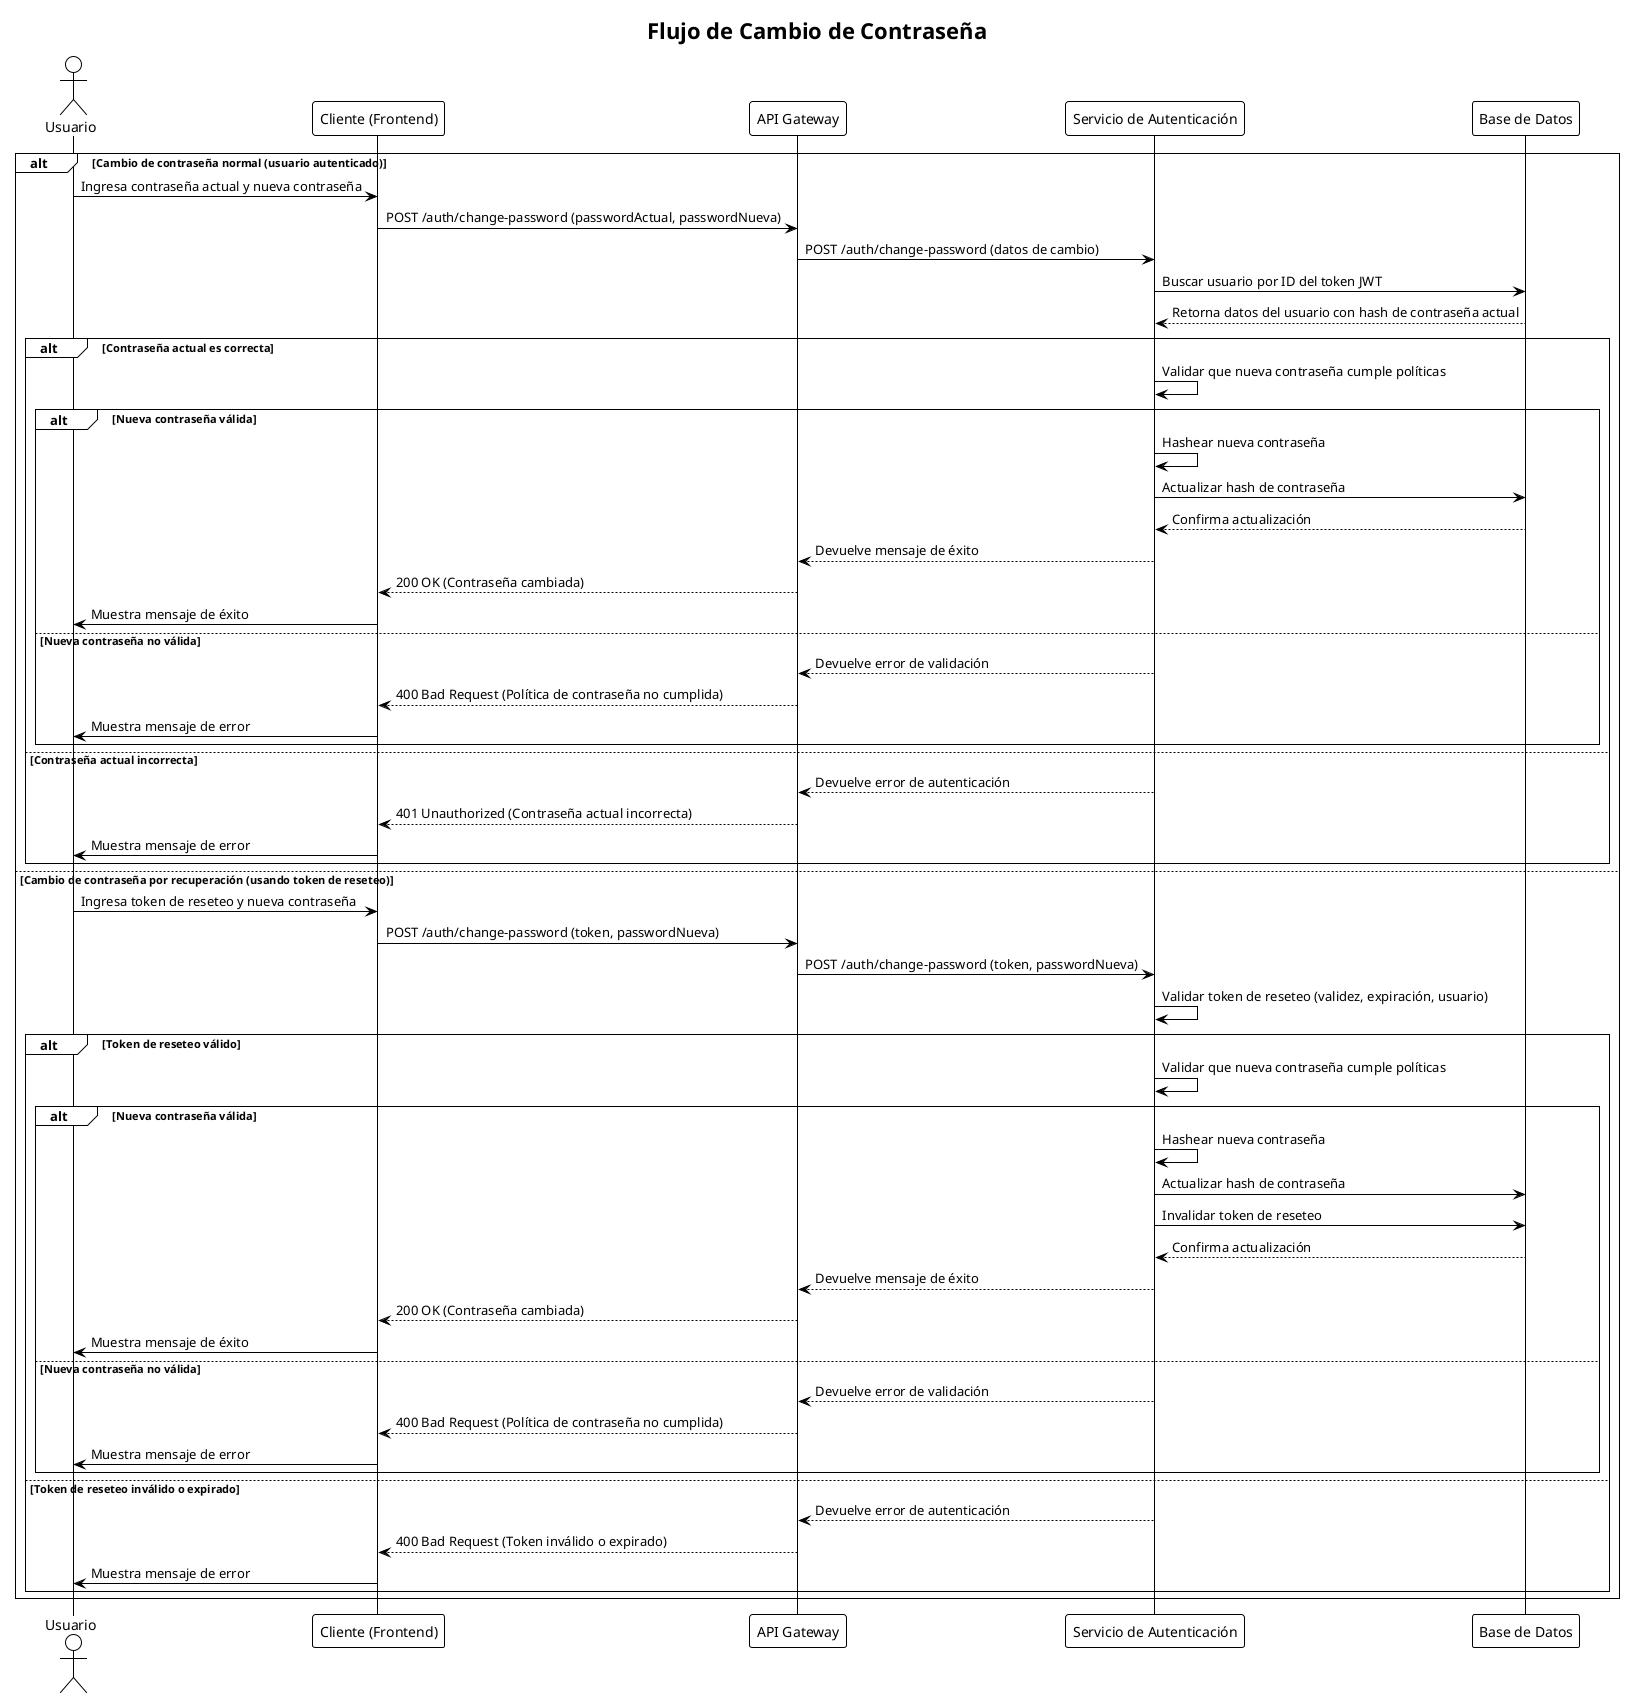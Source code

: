 @startuml sequence_cambiar_password
!theme plain

title "Flujo de Cambio de Contraseña"

actor Usuario
participant "Cliente (Frontend)" as Cliente
participant "API Gateway" as Gateway
participant "Servicio de Autenticación" as AuthServer
participant "Base de Datos" as DB

alt Cambio de contraseña normal (usuario autenticado)
    Usuario -> Cliente: Ingresa contraseña actual y nueva contraseña
    Cliente -> Gateway: POST /auth/change-password (passwordActual, passwordNueva)
    Gateway -> AuthServer: POST /auth/change-password (datos de cambio)

    AuthServer -> DB: Buscar usuario por ID del token JWT
    DB --> AuthServer: Retorna datos del usuario con hash de contraseña actual

    alt Contraseña actual es correcta
        AuthServer -> AuthServer: Validar que nueva contraseña cumple políticas
        alt Nueva contraseña válida
            AuthServer -> AuthServer: Hashear nueva contraseña
            AuthServer -> DB: Actualizar hash de contraseña
            DB --> AuthServer: Confirma actualización
            AuthServer --> Gateway: Devuelve mensaje de éxito
            Gateway --> Cliente: 200 OK (Contraseña cambiada)
            Cliente -> Usuario: Muestra mensaje de éxito
        else Nueva contraseña no válida
            AuthServer --> Gateway: Devuelve error de validación
            Gateway --> Cliente: 400 Bad Request (Política de contraseña no cumplida)
            Cliente -> Usuario: Muestra mensaje de error
        end
    else Contraseña actual incorrecta
        AuthServer --> Gateway: Devuelve error de autenticación
        Gateway --> Cliente: 401 Unauthorized (Contraseña actual incorrecta)
        Cliente -> Usuario: Muestra mensaje de error
    end
else Cambio de contraseña por recuperación (usando token de reseteo)
    Usuario -> Cliente: Ingresa token de reseteo y nueva contraseña
    Cliente -> Gateway: POST /auth/change-password (token, passwordNueva)
    Gateway -> AuthServer: POST /auth/change-password (token, passwordNueva)

    AuthServer -> AuthServer: Validar token de reseteo (validez, expiración, usuario)
    alt Token de reseteo válido
        AuthServer -> AuthServer: Validar que nueva contraseña cumple políticas
        alt Nueva contraseña válida
            AuthServer -> AuthServer: Hashear nueva contraseña
            AuthServer -> DB: Actualizar hash de contraseña
            AuthServer -> DB: Invalidar token de reseteo
            DB --> AuthServer: Confirma actualización
            AuthServer --> Gateway: Devuelve mensaje de éxito
            Gateway --> Cliente: 200 OK (Contraseña cambiada)
            Cliente -> Usuario: Muestra mensaje de éxito
        else Nueva contraseña no válida
            AuthServer --> Gateway: Devuelve error de validación
            Gateway --> Cliente: 400 Bad Request (Política de contraseña no cumplida)
            Cliente -> Usuario: Muestra mensaje de error
        end
    else Token de reseteo inválido o expirado
        AuthServer --> Gateway: Devuelve error de autenticación
        Gateway --> Cliente: 400 Bad Request (Token inválido o expirado)
        Cliente -> Usuario: Muestra mensaje de error
    end
end

@enduml
